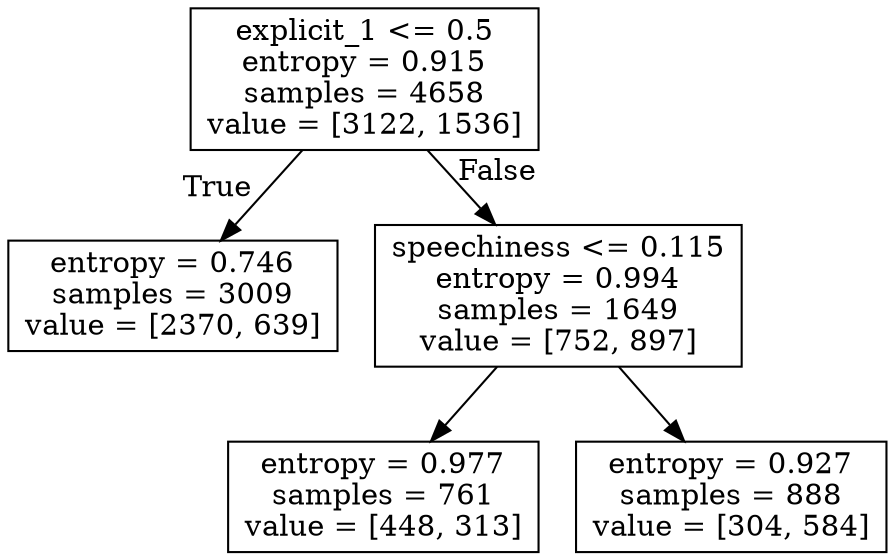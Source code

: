digraph Tree {
node [shape=box] ;
0 [label="explicit_1 <= 0.5\nentropy = 0.915\nsamples = 4658\nvalue = [3122, 1536]"] ;
1 [label="entropy = 0.746\nsamples = 3009\nvalue = [2370, 639]"] ;
0 -> 1 [labeldistance=2.5, labelangle=45, headlabel="True"] ;
2 [label="speechiness <= 0.115\nentropy = 0.994\nsamples = 1649\nvalue = [752, 897]"] ;
0 -> 2 [labeldistance=2.5, labelangle=-45, headlabel="False"] ;
3 [label="entropy = 0.977\nsamples = 761\nvalue = [448, 313]"] ;
2 -> 3 ;
4 [label="entropy = 0.927\nsamples = 888\nvalue = [304, 584]"] ;
2 -> 4 ;
}